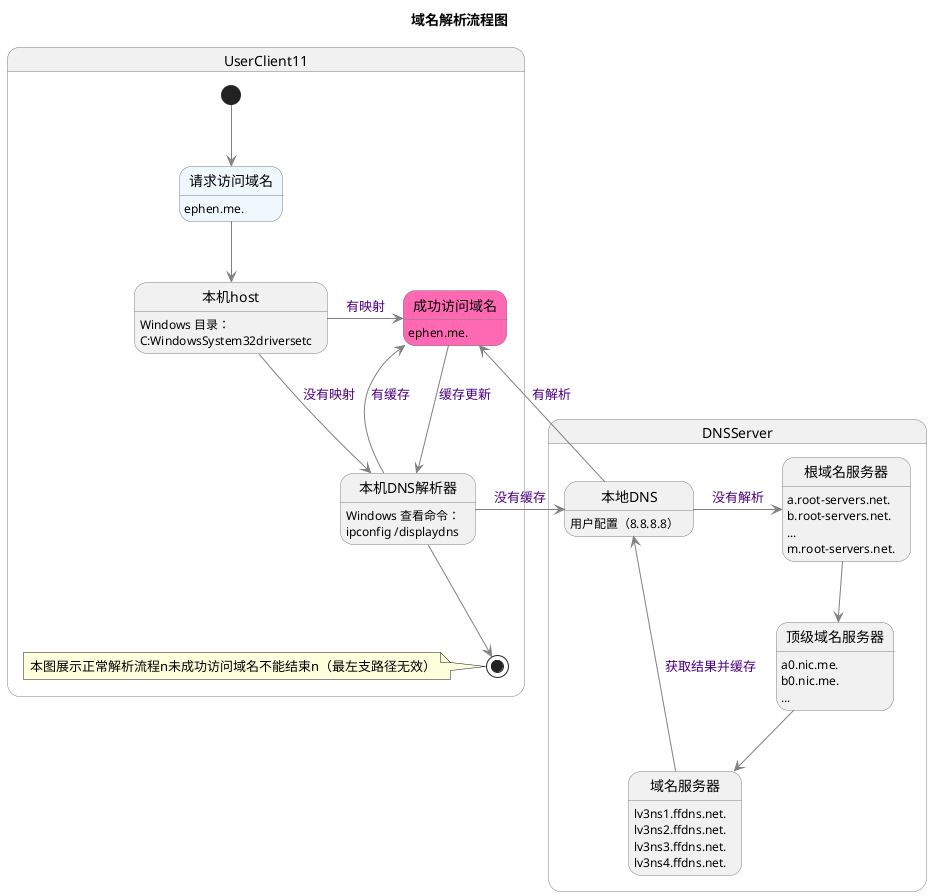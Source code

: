 @startuml
title 域名解析流程图
skinparam state {
  StartColor MediumBlue
  EndColor Red
  BorderColor Gray
  ArrowColor Gray
  ArrowFontColor Indigo
  BackgroundColor<<Request>> AliceBlue
  BackgroundColor<<Answer>> HotPink
}

state UserClient11 {
    [*] --> 请求访问域名
    请求访问域名 --> 本机host
    本机host -right-> 成功访问域名 : 有映射
    本机host --> 本机DNS解析器 : 没有映射
    本机DNS解析器 -up-> 成功访问域名 : 有缓存
    成功访问域名 --> 本机DNS解析器 : 缓存更新
    本机DNS解析器 --> [*]
    note left : 本图展示正常解析流程n未成功访问域名不能结束n（最左支路径无效）
    
    state 请求访问域名 : ephen.me.
    state 请求访问域名<<Request>>
    state 本机host : Windows 目录：
    state 本机host : C:WindowsSystem32driversetc
    state 成功访问域名 : ephen.me.
    state 成功访问域名<<Answer>>
    state 本机DNS解析器 : Windows 查看命令：
    state 本机DNS解析器 : ipconfig /displaydns
}

state DNSServer {
    本机DNS解析器 -right-> 本地DNS : 没有缓存
    本地DNS -right-> 根域名服务器 : 没有解析
    本地DNS -left-> 成功访问域名 : 有解析
    根域名服务器 --> 顶级域名服务器
    顶级域名服务器 --> 域名服务器
    域名服务器 --> 本地DNS : 获取结果并缓存

    state 本地DNS : 用户配置（8.8.8.8）
    state 根域名服务器 : a.root-servers.net.
    state 根域名服务器 : b.root-servers.net.
    state 根域名服务器 : ...
    state 根域名服务器 : m.root-servers.net.
    state 顶级域名服务器 : a0.nic.me.
    state 顶级域名服务器 : b0.nic.me.
    state 顶级域名服务器 : ...
    state 域名服务器 : lv3ns1.ffdns.net.
    state 域名服务器 : lv3ns2.ffdns.net.
    state 域名服务器 : lv3ns3.ffdns.net.
    state 域名服务器 : lv3ns4.ffdns.net.
}
@enduml